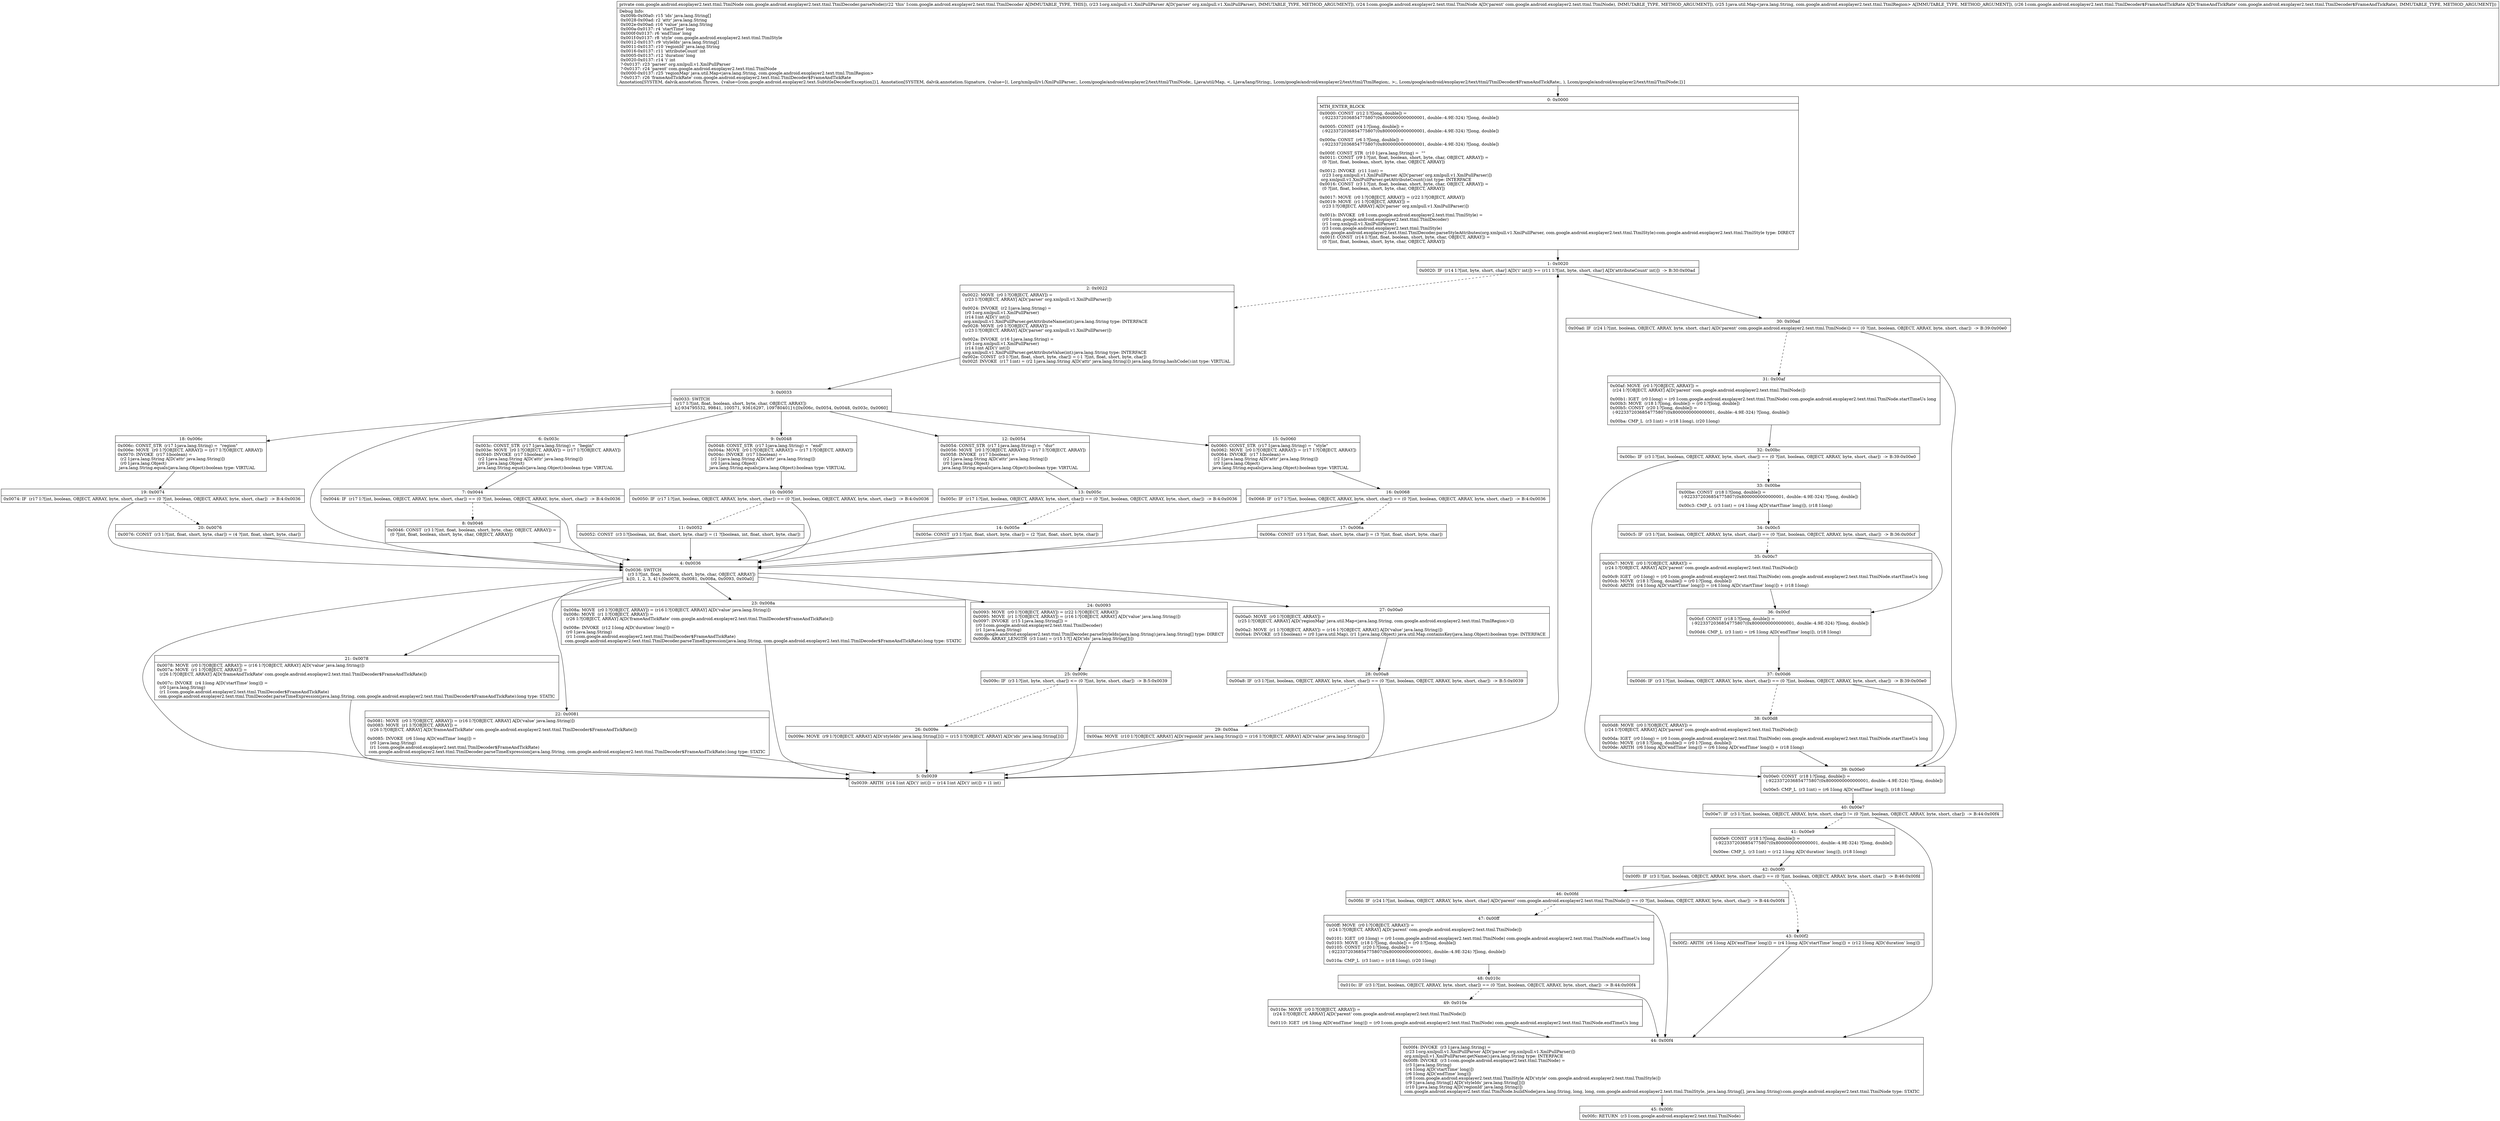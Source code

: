 digraph "CFG forcom.google.android.exoplayer2.text.ttml.TtmlDecoder.parseNode(Lorg\/xmlpull\/v1\/XmlPullParser;Lcom\/google\/android\/exoplayer2\/text\/ttml\/TtmlNode;Ljava\/util\/Map;Lcom\/google\/android\/exoplayer2\/text\/ttml\/TtmlDecoder$FrameAndTickRate;)Lcom\/google\/android\/exoplayer2\/text\/ttml\/TtmlNode;" {
Node_0 [shape=record,label="{0\:\ 0x0000|MTH_ENTER_BLOCK\l|0x0000: CONST  (r12 I:?[long, double]) = \l  (\-9223372036854775807(0x8000000000000001, double:\-4.9E\-324) ?[long, double])\l \l0x0005: CONST  (r4 I:?[long, double]) = \l  (\-9223372036854775807(0x8000000000000001, double:\-4.9E\-324) ?[long, double])\l \l0x000a: CONST  (r6 I:?[long, double]) = \l  (\-9223372036854775807(0x8000000000000001, double:\-4.9E\-324) ?[long, double])\l \l0x000f: CONST_STR  (r10 I:java.lang.String) =  \"\" \l0x0011: CONST  (r9 I:?[int, float, boolean, short, byte, char, OBJECT, ARRAY]) = \l  (0 ?[int, float, boolean, short, byte, char, OBJECT, ARRAY])\l \l0x0012: INVOKE  (r11 I:int) = \l  (r23 I:org.xmlpull.v1.XmlPullParser A[D('parser' org.xmlpull.v1.XmlPullParser)])\l org.xmlpull.v1.XmlPullParser.getAttributeCount():int type: INTERFACE \l0x0016: CONST  (r3 I:?[int, float, boolean, short, byte, char, OBJECT, ARRAY]) = \l  (0 ?[int, float, boolean, short, byte, char, OBJECT, ARRAY])\l \l0x0017: MOVE  (r0 I:?[OBJECT, ARRAY]) = (r22 I:?[OBJECT, ARRAY]) \l0x0019: MOVE  (r1 I:?[OBJECT, ARRAY]) = \l  (r23 I:?[OBJECT, ARRAY] A[D('parser' org.xmlpull.v1.XmlPullParser)])\l \l0x001b: INVOKE  (r8 I:com.google.android.exoplayer2.text.ttml.TtmlStyle) = \l  (r0 I:com.google.android.exoplayer2.text.ttml.TtmlDecoder)\l  (r1 I:org.xmlpull.v1.XmlPullParser)\l  (r3 I:com.google.android.exoplayer2.text.ttml.TtmlStyle)\l com.google.android.exoplayer2.text.ttml.TtmlDecoder.parseStyleAttributes(org.xmlpull.v1.XmlPullParser, com.google.android.exoplayer2.text.ttml.TtmlStyle):com.google.android.exoplayer2.text.ttml.TtmlStyle type: DIRECT \l0x001f: CONST  (r14 I:?[int, float, boolean, short, byte, char, OBJECT, ARRAY]) = \l  (0 ?[int, float, boolean, short, byte, char, OBJECT, ARRAY])\l \l}"];
Node_1 [shape=record,label="{1\:\ 0x0020|0x0020: IF  (r14 I:?[int, byte, short, char] A[D('i' int)]) \>= (r11 I:?[int, byte, short, char] A[D('attributeCount' int)])  \-\> B:30:0x00ad \l}"];
Node_2 [shape=record,label="{2\:\ 0x0022|0x0022: MOVE  (r0 I:?[OBJECT, ARRAY]) = \l  (r23 I:?[OBJECT, ARRAY] A[D('parser' org.xmlpull.v1.XmlPullParser)])\l \l0x0024: INVOKE  (r2 I:java.lang.String) = \l  (r0 I:org.xmlpull.v1.XmlPullParser)\l  (r14 I:int A[D('i' int)])\l org.xmlpull.v1.XmlPullParser.getAttributeName(int):java.lang.String type: INTERFACE \l0x0028: MOVE  (r0 I:?[OBJECT, ARRAY]) = \l  (r23 I:?[OBJECT, ARRAY] A[D('parser' org.xmlpull.v1.XmlPullParser)])\l \l0x002a: INVOKE  (r16 I:java.lang.String) = \l  (r0 I:org.xmlpull.v1.XmlPullParser)\l  (r14 I:int A[D('i' int)])\l org.xmlpull.v1.XmlPullParser.getAttributeValue(int):java.lang.String type: INTERFACE \l0x002e: CONST  (r3 I:?[int, float, short, byte, char]) = (\-1 ?[int, float, short, byte, char]) \l0x002f: INVOKE  (r17 I:int) = (r2 I:java.lang.String A[D('attr' java.lang.String)]) java.lang.String.hashCode():int type: VIRTUAL \l}"];
Node_3 [shape=record,label="{3\:\ 0x0033|0x0033: SWITCH  \l  (r17 I:?[int, float, boolean, short, byte, char, OBJECT, ARRAY])\l k:[\-934795532, 99841, 100571, 93616297, 109780401] t:[0x006c, 0x0054, 0x0048, 0x003c, 0x0060] \l}"];
Node_4 [shape=record,label="{4\:\ 0x0036|0x0036: SWITCH  \l  (r3 I:?[int, float, boolean, short, byte, char, OBJECT, ARRAY])\l k:[0, 1, 2, 3, 4] t:[0x0078, 0x0081, 0x008a, 0x0093, 0x00a0] \l}"];
Node_5 [shape=record,label="{5\:\ 0x0039|0x0039: ARITH  (r14 I:int A[D('i' int)]) = (r14 I:int A[D('i' int)]) + (1 int) \l}"];
Node_6 [shape=record,label="{6\:\ 0x003c|0x003c: CONST_STR  (r17 I:java.lang.String) =  \"begin\" \l0x003e: MOVE  (r0 I:?[OBJECT, ARRAY]) = (r17 I:?[OBJECT, ARRAY]) \l0x0040: INVOKE  (r17 I:boolean) = \l  (r2 I:java.lang.String A[D('attr' java.lang.String)])\l  (r0 I:java.lang.Object)\l java.lang.String.equals(java.lang.Object):boolean type: VIRTUAL \l}"];
Node_7 [shape=record,label="{7\:\ 0x0044|0x0044: IF  (r17 I:?[int, boolean, OBJECT, ARRAY, byte, short, char]) == (0 ?[int, boolean, OBJECT, ARRAY, byte, short, char])  \-\> B:4:0x0036 \l}"];
Node_8 [shape=record,label="{8\:\ 0x0046|0x0046: CONST  (r3 I:?[int, float, boolean, short, byte, char, OBJECT, ARRAY]) = \l  (0 ?[int, float, boolean, short, byte, char, OBJECT, ARRAY])\l \l}"];
Node_9 [shape=record,label="{9\:\ 0x0048|0x0048: CONST_STR  (r17 I:java.lang.String) =  \"end\" \l0x004a: MOVE  (r0 I:?[OBJECT, ARRAY]) = (r17 I:?[OBJECT, ARRAY]) \l0x004c: INVOKE  (r17 I:boolean) = \l  (r2 I:java.lang.String A[D('attr' java.lang.String)])\l  (r0 I:java.lang.Object)\l java.lang.String.equals(java.lang.Object):boolean type: VIRTUAL \l}"];
Node_10 [shape=record,label="{10\:\ 0x0050|0x0050: IF  (r17 I:?[int, boolean, OBJECT, ARRAY, byte, short, char]) == (0 ?[int, boolean, OBJECT, ARRAY, byte, short, char])  \-\> B:4:0x0036 \l}"];
Node_11 [shape=record,label="{11\:\ 0x0052|0x0052: CONST  (r3 I:?[boolean, int, float, short, byte, char]) = (1 ?[boolean, int, float, short, byte, char]) \l}"];
Node_12 [shape=record,label="{12\:\ 0x0054|0x0054: CONST_STR  (r17 I:java.lang.String) =  \"dur\" \l0x0056: MOVE  (r0 I:?[OBJECT, ARRAY]) = (r17 I:?[OBJECT, ARRAY]) \l0x0058: INVOKE  (r17 I:boolean) = \l  (r2 I:java.lang.String A[D('attr' java.lang.String)])\l  (r0 I:java.lang.Object)\l java.lang.String.equals(java.lang.Object):boolean type: VIRTUAL \l}"];
Node_13 [shape=record,label="{13\:\ 0x005c|0x005c: IF  (r17 I:?[int, boolean, OBJECT, ARRAY, byte, short, char]) == (0 ?[int, boolean, OBJECT, ARRAY, byte, short, char])  \-\> B:4:0x0036 \l}"];
Node_14 [shape=record,label="{14\:\ 0x005e|0x005e: CONST  (r3 I:?[int, float, short, byte, char]) = (2 ?[int, float, short, byte, char]) \l}"];
Node_15 [shape=record,label="{15\:\ 0x0060|0x0060: CONST_STR  (r17 I:java.lang.String) =  \"style\" \l0x0062: MOVE  (r0 I:?[OBJECT, ARRAY]) = (r17 I:?[OBJECT, ARRAY]) \l0x0064: INVOKE  (r17 I:boolean) = \l  (r2 I:java.lang.String A[D('attr' java.lang.String)])\l  (r0 I:java.lang.Object)\l java.lang.String.equals(java.lang.Object):boolean type: VIRTUAL \l}"];
Node_16 [shape=record,label="{16\:\ 0x0068|0x0068: IF  (r17 I:?[int, boolean, OBJECT, ARRAY, byte, short, char]) == (0 ?[int, boolean, OBJECT, ARRAY, byte, short, char])  \-\> B:4:0x0036 \l}"];
Node_17 [shape=record,label="{17\:\ 0x006a|0x006a: CONST  (r3 I:?[int, float, short, byte, char]) = (3 ?[int, float, short, byte, char]) \l}"];
Node_18 [shape=record,label="{18\:\ 0x006c|0x006c: CONST_STR  (r17 I:java.lang.String) =  \"region\" \l0x006e: MOVE  (r0 I:?[OBJECT, ARRAY]) = (r17 I:?[OBJECT, ARRAY]) \l0x0070: INVOKE  (r17 I:boolean) = \l  (r2 I:java.lang.String A[D('attr' java.lang.String)])\l  (r0 I:java.lang.Object)\l java.lang.String.equals(java.lang.Object):boolean type: VIRTUAL \l}"];
Node_19 [shape=record,label="{19\:\ 0x0074|0x0074: IF  (r17 I:?[int, boolean, OBJECT, ARRAY, byte, short, char]) == (0 ?[int, boolean, OBJECT, ARRAY, byte, short, char])  \-\> B:4:0x0036 \l}"];
Node_20 [shape=record,label="{20\:\ 0x0076|0x0076: CONST  (r3 I:?[int, float, short, byte, char]) = (4 ?[int, float, short, byte, char]) \l}"];
Node_21 [shape=record,label="{21\:\ 0x0078|0x0078: MOVE  (r0 I:?[OBJECT, ARRAY]) = (r16 I:?[OBJECT, ARRAY] A[D('value' java.lang.String)]) \l0x007a: MOVE  (r1 I:?[OBJECT, ARRAY]) = \l  (r26 I:?[OBJECT, ARRAY] A[D('frameAndTickRate' com.google.android.exoplayer2.text.ttml.TtmlDecoder$FrameAndTickRate)])\l \l0x007c: INVOKE  (r4 I:long A[D('startTime' long)]) = \l  (r0 I:java.lang.String)\l  (r1 I:com.google.android.exoplayer2.text.ttml.TtmlDecoder$FrameAndTickRate)\l com.google.android.exoplayer2.text.ttml.TtmlDecoder.parseTimeExpression(java.lang.String, com.google.android.exoplayer2.text.ttml.TtmlDecoder$FrameAndTickRate):long type: STATIC \l}"];
Node_22 [shape=record,label="{22\:\ 0x0081|0x0081: MOVE  (r0 I:?[OBJECT, ARRAY]) = (r16 I:?[OBJECT, ARRAY] A[D('value' java.lang.String)]) \l0x0083: MOVE  (r1 I:?[OBJECT, ARRAY]) = \l  (r26 I:?[OBJECT, ARRAY] A[D('frameAndTickRate' com.google.android.exoplayer2.text.ttml.TtmlDecoder$FrameAndTickRate)])\l \l0x0085: INVOKE  (r6 I:long A[D('endTime' long)]) = \l  (r0 I:java.lang.String)\l  (r1 I:com.google.android.exoplayer2.text.ttml.TtmlDecoder$FrameAndTickRate)\l com.google.android.exoplayer2.text.ttml.TtmlDecoder.parseTimeExpression(java.lang.String, com.google.android.exoplayer2.text.ttml.TtmlDecoder$FrameAndTickRate):long type: STATIC \l}"];
Node_23 [shape=record,label="{23\:\ 0x008a|0x008a: MOVE  (r0 I:?[OBJECT, ARRAY]) = (r16 I:?[OBJECT, ARRAY] A[D('value' java.lang.String)]) \l0x008c: MOVE  (r1 I:?[OBJECT, ARRAY]) = \l  (r26 I:?[OBJECT, ARRAY] A[D('frameAndTickRate' com.google.android.exoplayer2.text.ttml.TtmlDecoder$FrameAndTickRate)])\l \l0x008e: INVOKE  (r12 I:long A[D('duration' long)]) = \l  (r0 I:java.lang.String)\l  (r1 I:com.google.android.exoplayer2.text.ttml.TtmlDecoder$FrameAndTickRate)\l com.google.android.exoplayer2.text.ttml.TtmlDecoder.parseTimeExpression(java.lang.String, com.google.android.exoplayer2.text.ttml.TtmlDecoder$FrameAndTickRate):long type: STATIC \l}"];
Node_24 [shape=record,label="{24\:\ 0x0093|0x0093: MOVE  (r0 I:?[OBJECT, ARRAY]) = (r22 I:?[OBJECT, ARRAY]) \l0x0095: MOVE  (r1 I:?[OBJECT, ARRAY]) = (r16 I:?[OBJECT, ARRAY] A[D('value' java.lang.String)]) \l0x0097: INVOKE  (r15 I:java.lang.String[]) = \l  (r0 I:com.google.android.exoplayer2.text.ttml.TtmlDecoder)\l  (r1 I:java.lang.String)\l com.google.android.exoplayer2.text.ttml.TtmlDecoder.parseStyleIds(java.lang.String):java.lang.String[] type: DIRECT \l0x009b: ARRAY_LENGTH  (r3 I:int) = (r15 I:?[] A[D('ids' java.lang.String[])]) \l}"];
Node_25 [shape=record,label="{25\:\ 0x009c|0x009c: IF  (r3 I:?[int, byte, short, char]) \<= (0 ?[int, byte, short, char])  \-\> B:5:0x0039 \l}"];
Node_26 [shape=record,label="{26\:\ 0x009e|0x009e: MOVE  (r9 I:?[OBJECT, ARRAY] A[D('styleIds' java.lang.String[])]) = (r15 I:?[OBJECT, ARRAY] A[D('ids' java.lang.String[])]) \l}"];
Node_27 [shape=record,label="{27\:\ 0x00a0|0x00a0: MOVE  (r0 I:?[OBJECT, ARRAY]) = \l  (r25 I:?[OBJECT, ARRAY] A[D('regionMap' java.util.Map\<java.lang.String, com.google.android.exoplayer2.text.ttml.TtmlRegion\>)])\l \l0x00a2: MOVE  (r1 I:?[OBJECT, ARRAY]) = (r16 I:?[OBJECT, ARRAY] A[D('value' java.lang.String)]) \l0x00a4: INVOKE  (r3 I:boolean) = (r0 I:java.util.Map), (r1 I:java.lang.Object) java.util.Map.containsKey(java.lang.Object):boolean type: INTERFACE \l}"];
Node_28 [shape=record,label="{28\:\ 0x00a8|0x00a8: IF  (r3 I:?[int, boolean, OBJECT, ARRAY, byte, short, char]) == (0 ?[int, boolean, OBJECT, ARRAY, byte, short, char])  \-\> B:5:0x0039 \l}"];
Node_29 [shape=record,label="{29\:\ 0x00aa|0x00aa: MOVE  (r10 I:?[OBJECT, ARRAY] A[D('regionId' java.lang.String)]) = (r16 I:?[OBJECT, ARRAY] A[D('value' java.lang.String)]) \l}"];
Node_30 [shape=record,label="{30\:\ 0x00ad|0x00ad: IF  (r24 I:?[int, boolean, OBJECT, ARRAY, byte, short, char] A[D('parent' com.google.android.exoplayer2.text.ttml.TtmlNode)]) == (0 ?[int, boolean, OBJECT, ARRAY, byte, short, char])  \-\> B:39:0x00e0 \l}"];
Node_31 [shape=record,label="{31\:\ 0x00af|0x00af: MOVE  (r0 I:?[OBJECT, ARRAY]) = \l  (r24 I:?[OBJECT, ARRAY] A[D('parent' com.google.android.exoplayer2.text.ttml.TtmlNode)])\l \l0x00b1: IGET  (r0 I:long) = (r0 I:com.google.android.exoplayer2.text.ttml.TtmlNode) com.google.android.exoplayer2.text.ttml.TtmlNode.startTimeUs long \l0x00b3: MOVE  (r18 I:?[long, double]) = (r0 I:?[long, double]) \l0x00b5: CONST  (r20 I:?[long, double]) = \l  (\-9223372036854775807(0x8000000000000001, double:\-4.9E\-324) ?[long, double])\l \l0x00ba: CMP_L  (r3 I:int) = (r18 I:long), (r20 I:long) \l}"];
Node_32 [shape=record,label="{32\:\ 0x00bc|0x00bc: IF  (r3 I:?[int, boolean, OBJECT, ARRAY, byte, short, char]) == (0 ?[int, boolean, OBJECT, ARRAY, byte, short, char])  \-\> B:39:0x00e0 \l}"];
Node_33 [shape=record,label="{33\:\ 0x00be|0x00be: CONST  (r18 I:?[long, double]) = \l  (\-9223372036854775807(0x8000000000000001, double:\-4.9E\-324) ?[long, double])\l \l0x00c3: CMP_L  (r3 I:int) = (r4 I:long A[D('startTime' long)]), (r18 I:long) \l}"];
Node_34 [shape=record,label="{34\:\ 0x00c5|0x00c5: IF  (r3 I:?[int, boolean, OBJECT, ARRAY, byte, short, char]) == (0 ?[int, boolean, OBJECT, ARRAY, byte, short, char])  \-\> B:36:0x00cf \l}"];
Node_35 [shape=record,label="{35\:\ 0x00c7|0x00c7: MOVE  (r0 I:?[OBJECT, ARRAY]) = \l  (r24 I:?[OBJECT, ARRAY] A[D('parent' com.google.android.exoplayer2.text.ttml.TtmlNode)])\l \l0x00c9: IGET  (r0 I:long) = (r0 I:com.google.android.exoplayer2.text.ttml.TtmlNode) com.google.android.exoplayer2.text.ttml.TtmlNode.startTimeUs long \l0x00cb: MOVE  (r18 I:?[long, double]) = (r0 I:?[long, double]) \l0x00cd: ARITH  (r4 I:long A[D('startTime' long)]) = (r4 I:long A[D('startTime' long)]) + (r18 I:long) \l}"];
Node_36 [shape=record,label="{36\:\ 0x00cf|0x00cf: CONST  (r18 I:?[long, double]) = \l  (\-9223372036854775807(0x8000000000000001, double:\-4.9E\-324) ?[long, double])\l \l0x00d4: CMP_L  (r3 I:int) = (r6 I:long A[D('endTime' long)]), (r18 I:long) \l}"];
Node_37 [shape=record,label="{37\:\ 0x00d6|0x00d6: IF  (r3 I:?[int, boolean, OBJECT, ARRAY, byte, short, char]) == (0 ?[int, boolean, OBJECT, ARRAY, byte, short, char])  \-\> B:39:0x00e0 \l}"];
Node_38 [shape=record,label="{38\:\ 0x00d8|0x00d8: MOVE  (r0 I:?[OBJECT, ARRAY]) = \l  (r24 I:?[OBJECT, ARRAY] A[D('parent' com.google.android.exoplayer2.text.ttml.TtmlNode)])\l \l0x00da: IGET  (r0 I:long) = (r0 I:com.google.android.exoplayer2.text.ttml.TtmlNode) com.google.android.exoplayer2.text.ttml.TtmlNode.startTimeUs long \l0x00dc: MOVE  (r18 I:?[long, double]) = (r0 I:?[long, double]) \l0x00de: ARITH  (r6 I:long A[D('endTime' long)]) = (r6 I:long A[D('endTime' long)]) + (r18 I:long) \l}"];
Node_39 [shape=record,label="{39\:\ 0x00e0|0x00e0: CONST  (r18 I:?[long, double]) = \l  (\-9223372036854775807(0x8000000000000001, double:\-4.9E\-324) ?[long, double])\l \l0x00e5: CMP_L  (r3 I:int) = (r6 I:long A[D('endTime' long)]), (r18 I:long) \l}"];
Node_40 [shape=record,label="{40\:\ 0x00e7|0x00e7: IF  (r3 I:?[int, boolean, OBJECT, ARRAY, byte, short, char]) != (0 ?[int, boolean, OBJECT, ARRAY, byte, short, char])  \-\> B:44:0x00f4 \l}"];
Node_41 [shape=record,label="{41\:\ 0x00e9|0x00e9: CONST  (r18 I:?[long, double]) = \l  (\-9223372036854775807(0x8000000000000001, double:\-4.9E\-324) ?[long, double])\l \l0x00ee: CMP_L  (r3 I:int) = (r12 I:long A[D('duration' long)]), (r18 I:long) \l}"];
Node_42 [shape=record,label="{42\:\ 0x00f0|0x00f0: IF  (r3 I:?[int, boolean, OBJECT, ARRAY, byte, short, char]) == (0 ?[int, boolean, OBJECT, ARRAY, byte, short, char])  \-\> B:46:0x00fd \l}"];
Node_43 [shape=record,label="{43\:\ 0x00f2|0x00f2: ARITH  (r6 I:long A[D('endTime' long)]) = (r4 I:long A[D('startTime' long)]) + (r12 I:long A[D('duration' long)]) \l}"];
Node_44 [shape=record,label="{44\:\ 0x00f4|0x00f4: INVOKE  (r3 I:java.lang.String) = \l  (r23 I:org.xmlpull.v1.XmlPullParser A[D('parser' org.xmlpull.v1.XmlPullParser)])\l org.xmlpull.v1.XmlPullParser.getName():java.lang.String type: INTERFACE \l0x00f8: INVOKE  (r3 I:com.google.android.exoplayer2.text.ttml.TtmlNode) = \l  (r3 I:java.lang.String)\l  (r4 I:long A[D('startTime' long)])\l  (r6 I:long A[D('endTime' long)])\l  (r8 I:com.google.android.exoplayer2.text.ttml.TtmlStyle A[D('style' com.google.android.exoplayer2.text.ttml.TtmlStyle)])\l  (r9 I:java.lang.String[] A[D('styleIds' java.lang.String[])])\l  (r10 I:java.lang.String A[D('regionId' java.lang.String)])\l com.google.android.exoplayer2.text.ttml.TtmlNode.buildNode(java.lang.String, long, long, com.google.android.exoplayer2.text.ttml.TtmlStyle, java.lang.String[], java.lang.String):com.google.android.exoplayer2.text.ttml.TtmlNode type: STATIC \l}"];
Node_45 [shape=record,label="{45\:\ 0x00fc|0x00fc: RETURN  (r3 I:com.google.android.exoplayer2.text.ttml.TtmlNode) \l}"];
Node_46 [shape=record,label="{46\:\ 0x00fd|0x00fd: IF  (r24 I:?[int, boolean, OBJECT, ARRAY, byte, short, char] A[D('parent' com.google.android.exoplayer2.text.ttml.TtmlNode)]) == (0 ?[int, boolean, OBJECT, ARRAY, byte, short, char])  \-\> B:44:0x00f4 \l}"];
Node_47 [shape=record,label="{47\:\ 0x00ff|0x00ff: MOVE  (r0 I:?[OBJECT, ARRAY]) = \l  (r24 I:?[OBJECT, ARRAY] A[D('parent' com.google.android.exoplayer2.text.ttml.TtmlNode)])\l \l0x0101: IGET  (r0 I:long) = (r0 I:com.google.android.exoplayer2.text.ttml.TtmlNode) com.google.android.exoplayer2.text.ttml.TtmlNode.endTimeUs long \l0x0103: MOVE  (r18 I:?[long, double]) = (r0 I:?[long, double]) \l0x0105: CONST  (r20 I:?[long, double]) = \l  (\-9223372036854775807(0x8000000000000001, double:\-4.9E\-324) ?[long, double])\l \l0x010a: CMP_L  (r3 I:int) = (r18 I:long), (r20 I:long) \l}"];
Node_48 [shape=record,label="{48\:\ 0x010c|0x010c: IF  (r3 I:?[int, boolean, OBJECT, ARRAY, byte, short, char]) == (0 ?[int, boolean, OBJECT, ARRAY, byte, short, char])  \-\> B:44:0x00f4 \l}"];
Node_49 [shape=record,label="{49\:\ 0x010e|0x010e: MOVE  (r0 I:?[OBJECT, ARRAY]) = \l  (r24 I:?[OBJECT, ARRAY] A[D('parent' com.google.android.exoplayer2.text.ttml.TtmlNode)])\l \l0x0110: IGET  (r6 I:long A[D('endTime' long)]) = (r0 I:com.google.android.exoplayer2.text.ttml.TtmlNode) com.google.android.exoplayer2.text.ttml.TtmlNode.endTimeUs long \l}"];
MethodNode[shape=record,label="{private com.google.android.exoplayer2.text.ttml.TtmlNode com.google.android.exoplayer2.text.ttml.TtmlDecoder.parseNode((r22 'this' I:com.google.android.exoplayer2.text.ttml.TtmlDecoder A[IMMUTABLE_TYPE, THIS]), (r23 I:org.xmlpull.v1.XmlPullParser A[D('parser' org.xmlpull.v1.XmlPullParser), IMMUTABLE_TYPE, METHOD_ARGUMENT]), (r24 I:com.google.android.exoplayer2.text.ttml.TtmlNode A[D('parent' com.google.android.exoplayer2.text.ttml.TtmlNode), IMMUTABLE_TYPE, METHOD_ARGUMENT]), (r25 I:java.util.Map\<java.lang.String, com.google.android.exoplayer2.text.ttml.TtmlRegion\> A[IMMUTABLE_TYPE, METHOD_ARGUMENT]), (r26 I:com.google.android.exoplayer2.text.ttml.TtmlDecoder$FrameAndTickRate A[D('frameAndTickRate' com.google.android.exoplayer2.text.ttml.TtmlDecoder$FrameAndTickRate), IMMUTABLE_TYPE, METHOD_ARGUMENT]))  | Debug Info:\l  0x009b\-0x00a0: r15 'ids' java.lang.String[]\l  0x0028\-0x00ad: r2 'attr' java.lang.String\l  0x002e\-0x00ad: r16 'value' java.lang.String\l  0x000a\-0x0137: r4 'startTime' long\l  0x000f\-0x0137: r6 'endTime' long\l  0x001f\-0x0137: r8 'style' com.google.android.exoplayer2.text.ttml.TtmlStyle\l  0x0012\-0x0137: r9 'styleIds' java.lang.String[]\l  0x0011\-0x0137: r10 'regionId' java.lang.String\l  0x0016\-0x0137: r11 'attributeCount' int\l  0x0005\-0x0137: r12 'duration' long\l  0x0020\-0x0137: r14 'i' int\l  ?\-0x0137: r23 'parser' org.xmlpull.v1.XmlPullParser\l  ?\-0x0137: r24 'parent' com.google.android.exoplayer2.text.ttml.TtmlNode\l  0x0000\-0x0137: r25 'regionMap' java.util.Map\<java.lang.String, com.google.android.exoplayer2.text.ttml.TtmlRegion\>\l  ?\-0x0137: r26 'frameAndTickRate' com.google.android.exoplayer2.text.ttml.TtmlDecoder$FrameAndTickRate\lAnnotation[SYSTEM, dalvik.annotation.Throws, \{value=[com.google.android.exoplayer2.text.SubtitleDecoderException]\}], Annotation[SYSTEM, dalvik.annotation.Signature, \{value=[(, Lorg\/xmlpull\/v1\/XmlPullParser;, Lcom\/google\/android\/exoplayer2\/text\/ttml\/TtmlNode;, Ljava\/util\/Map, \<, Ljava\/lang\/String;, Lcom\/google\/android\/exoplayer2\/text\/ttml\/TtmlRegion;, \>;, Lcom\/google\/android\/exoplayer2\/text\/ttml\/TtmlDecoder$FrameAndTickRate;, ), Lcom\/google\/android\/exoplayer2\/text\/ttml\/TtmlNode;]\}]\l}"];
MethodNode -> Node_0;
Node_0 -> Node_1;
Node_1 -> Node_2[style=dashed];
Node_1 -> Node_30;
Node_2 -> Node_3;
Node_3 -> Node_4;
Node_3 -> Node_6;
Node_3 -> Node_9;
Node_3 -> Node_12;
Node_3 -> Node_15;
Node_3 -> Node_18;
Node_4 -> Node_5;
Node_4 -> Node_21;
Node_4 -> Node_22;
Node_4 -> Node_23;
Node_4 -> Node_24;
Node_4 -> Node_27;
Node_5 -> Node_1;
Node_6 -> Node_7;
Node_7 -> Node_4;
Node_7 -> Node_8[style=dashed];
Node_8 -> Node_4;
Node_9 -> Node_10;
Node_10 -> Node_4;
Node_10 -> Node_11[style=dashed];
Node_11 -> Node_4;
Node_12 -> Node_13;
Node_13 -> Node_4;
Node_13 -> Node_14[style=dashed];
Node_14 -> Node_4;
Node_15 -> Node_16;
Node_16 -> Node_4;
Node_16 -> Node_17[style=dashed];
Node_17 -> Node_4;
Node_18 -> Node_19;
Node_19 -> Node_4;
Node_19 -> Node_20[style=dashed];
Node_20 -> Node_4;
Node_21 -> Node_5;
Node_22 -> Node_5;
Node_23 -> Node_5;
Node_24 -> Node_25;
Node_25 -> Node_5;
Node_25 -> Node_26[style=dashed];
Node_26 -> Node_5;
Node_27 -> Node_28;
Node_28 -> Node_5;
Node_28 -> Node_29[style=dashed];
Node_29 -> Node_5;
Node_30 -> Node_31[style=dashed];
Node_30 -> Node_39;
Node_31 -> Node_32;
Node_32 -> Node_33[style=dashed];
Node_32 -> Node_39;
Node_33 -> Node_34;
Node_34 -> Node_35[style=dashed];
Node_34 -> Node_36;
Node_35 -> Node_36;
Node_36 -> Node_37;
Node_37 -> Node_38[style=dashed];
Node_37 -> Node_39;
Node_38 -> Node_39;
Node_39 -> Node_40;
Node_40 -> Node_41[style=dashed];
Node_40 -> Node_44;
Node_41 -> Node_42;
Node_42 -> Node_43[style=dashed];
Node_42 -> Node_46;
Node_43 -> Node_44;
Node_44 -> Node_45;
Node_46 -> Node_44;
Node_46 -> Node_47[style=dashed];
Node_47 -> Node_48;
Node_48 -> Node_44;
Node_48 -> Node_49[style=dashed];
Node_49 -> Node_44;
}

